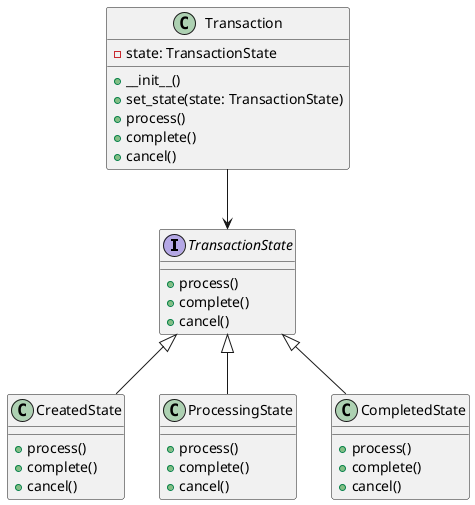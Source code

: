 @startuml
interface TransactionState {
    +process()
    +complete()
    +cancel()
}

class CreatedState {
    +process()
    +complete()
    +cancel()
}

class ProcessingState {
    +process()
    +complete()
    +cancel()
}

class CompletedState {
    +process()
    +complete()
    +cancel()
}

class Transaction {
    -state: TransactionState
    +__init__()
    +set_state(state: TransactionState)
    +process()
    +complete()
    +cancel()
}

TransactionState <|-- CreatedState
TransactionState <|-- ProcessingState
TransactionState <|-- CompletedState
Transaction --> TransactionState
@enduml